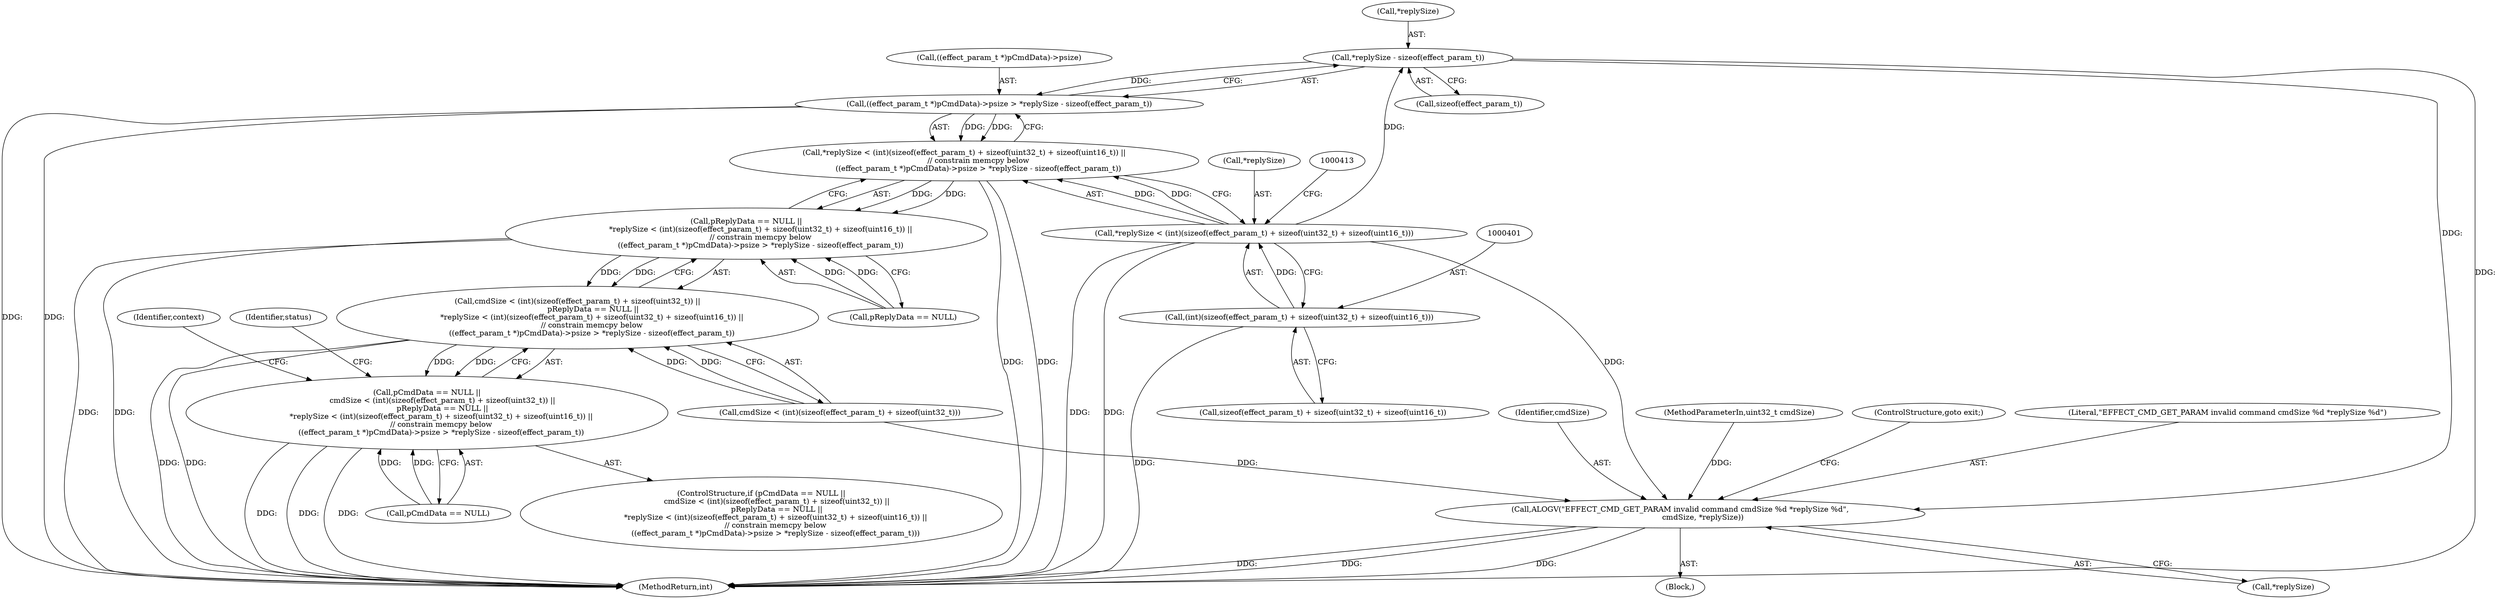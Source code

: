 digraph "0_Android_073a80800f341325932c66818ce4302b312909a4@API" {
"1000416" [label="(Call,*replySize - sizeof(effect_param_t))"];
"1000397" [label="(Call,*replySize < (int)(sizeof(effect_param_t) + sizeof(uint32_t) + sizeof(uint16_t)))"];
"1000400" [label="(Call,(int)(sizeof(effect_param_t) + sizeof(uint32_t) + sizeof(uint16_t)))"];
"1000410" [label="(Call,((effect_param_t *)pCmdData)->psize > *replySize - sizeof(effect_param_t))"];
"1000396" [label="(Call,*replySize < (int)(sizeof(effect_param_t) + sizeof(uint32_t) + sizeof(uint16_t)) ||\n            // constrain memcpy below\n            ((effect_param_t *)pCmdData)->psize > *replySize - sizeof(effect_param_t))"];
"1000392" [label="(Call,pReplyData == NULL ||\n            *replySize < (int)(sizeof(effect_param_t) + sizeof(uint32_t) + sizeof(uint16_t)) ||\n            // constrain memcpy below\n            ((effect_param_t *)pCmdData)->psize > *replySize - sizeof(effect_param_t))"];
"1000382" [label="(Call,cmdSize < (int)(sizeof(effect_param_t) + sizeof(uint32_t)) ||\n             pReplyData == NULL ||\n            *replySize < (int)(sizeof(effect_param_t) + sizeof(uint32_t) + sizeof(uint16_t)) ||\n            // constrain memcpy below\n            ((effect_param_t *)pCmdData)->psize > *replySize - sizeof(effect_param_t))"];
"1000378" [label="(Call,pCmdData == NULL ||\n             cmdSize < (int)(sizeof(effect_param_t) + sizeof(uint32_t)) ||\n             pReplyData == NULL ||\n            *replySize < (int)(sizeof(effect_param_t) + sizeof(uint32_t) + sizeof(uint16_t)) ||\n            // constrain memcpy below\n            ((effect_param_t *)pCmdData)->psize > *replySize - sizeof(effect_param_t))"];
"1000426" [label="(Call,ALOGV(\"EFFECT_CMD_GET_PARAM invalid command cmdSize %d *replySize %d\",\n                   cmdSize, *replySize))"];
"1000104" [label="(MethodParameterIn,uint32_t cmdSize)"];
"1000393" [label="(Call,pReplyData == NULL)"];
"1000397" [label="(Call,*replySize < (int)(sizeof(effect_param_t) + sizeof(uint32_t) + sizeof(uint16_t)))"];
"1000411" [label="(Call,((effect_param_t *)pCmdData)->psize)"];
"1000392" [label="(Call,pReplyData == NULL ||\n            *replySize < (int)(sizeof(effect_param_t) + sizeof(uint32_t) + sizeof(uint16_t)) ||\n            // constrain memcpy below\n            ((effect_param_t *)pCmdData)->psize > *replySize - sizeof(effect_param_t))"];
"1000426" [label="(Call,ALOGV(\"EFFECT_CMD_GET_PARAM invalid command cmdSize %d *replySize %d\",\n                   cmdSize, *replySize))"];
"1000435" [label="(Identifier,context)"];
"1000382" [label="(Call,cmdSize < (int)(sizeof(effect_param_t) + sizeof(uint32_t)) ||\n             pReplyData == NULL ||\n            *replySize < (int)(sizeof(effect_param_t) + sizeof(uint32_t) + sizeof(uint16_t)) ||\n            // constrain memcpy below\n            ((effect_param_t *)pCmdData)->psize > *replySize - sizeof(effect_param_t))"];
"1000378" [label="(Call,pCmdData == NULL ||\n             cmdSize < (int)(sizeof(effect_param_t) + sizeof(uint32_t)) ||\n             pReplyData == NULL ||\n            *replySize < (int)(sizeof(effect_param_t) + sizeof(uint32_t) + sizeof(uint16_t)) ||\n            // constrain memcpy below\n            ((effect_param_t *)pCmdData)->psize > *replySize - sizeof(effect_param_t))"];
"1000419" [label="(Call,sizeof(effect_param_t))"];
"1000431" [label="(ControlStructure,goto exit;)"];
"1000427" [label="(Literal,\"EFFECT_CMD_GET_PARAM invalid command cmdSize %d *replySize %d\")"];
"1000402" [label="(Call,sizeof(effect_param_t) + sizeof(uint32_t) + sizeof(uint16_t))"];
"1000421" [label="(Block,)"];
"1000417" [label="(Call,*replySize)"];
"1000398" [label="(Call,*replySize)"];
"1000379" [label="(Call,pCmdData == NULL)"];
"1000429" [label="(Call,*replySize)"];
"1000423" [label="(Identifier,status)"];
"1000410" [label="(Call,((effect_param_t *)pCmdData)->psize > *replySize - sizeof(effect_param_t))"];
"1000416" [label="(Call,*replySize - sizeof(effect_param_t))"];
"1000377" [label="(ControlStructure,if (pCmdData == NULL ||\n             cmdSize < (int)(sizeof(effect_param_t) + sizeof(uint32_t)) ||\n             pReplyData == NULL ||\n            *replySize < (int)(sizeof(effect_param_t) + sizeof(uint32_t) + sizeof(uint16_t)) ||\n            // constrain memcpy below\n            ((effect_param_t *)pCmdData)->psize > *replySize - sizeof(effect_param_t)))"];
"1000400" [label="(Call,(int)(sizeof(effect_param_t) + sizeof(uint32_t) + sizeof(uint16_t)))"];
"1000428" [label="(Identifier,cmdSize)"];
"1000383" [label="(Call,cmdSize < (int)(sizeof(effect_param_t) + sizeof(uint32_t)))"];
"1000725" [label="(MethodReturn,int)"];
"1000396" [label="(Call,*replySize < (int)(sizeof(effect_param_t) + sizeof(uint32_t) + sizeof(uint16_t)) ||\n            // constrain memcpy below\n            ((effect_param_t *)pCmdData)->psize > *replySize - sizeof(effect_param_t))"];
"1000416" -> "1000410"  [label="AST: "];
"1000416" -> "1000419"  [label="CFG: "];
"1000417" -> "1000416"  [label="AST: "];
"1000419" -> "1000416"  [label="AST: "];
"1000410" -> "1000416"  [label="CFG: "];
"1000416" -> "1000725"  [label="DDG: "];
"1000416" -> "1000410"  [label="DDG: "];
"1000397" -> "1000416"  [label="DDG: "];
"1000416" -> "1000426"  [label="DDG: "];
"1000397" -> "1000396"  [label="AST: "];
"1000397" -> "1000400"  [label="CFG: "];
"1000398" -> "1000397"  [label="AST: "];
"1000400" -> "1000397"  [label="AST: "];
"1000413" -> "1000397"  [label="CFG: "];
"1000396" -> "1000397"  [label="CFG: "];
"1000397" -> "1000725"  [label="DDG: "];
"1000397" -> "1000725"  [label="DDG: "];
"1000397" -> "1000396"  [label="DDG: "];
"1000397" -> "1000396"  [label="DDG: "];
"1000400" -> "1000397"  [label="DDG: "];
"1000397" -> "1000426"  [label="DDG: "];
"1000400" -> "1000402"  [label="CFG: "];
"1000401" -> "1000400"  [label="AST: "];
"1000402" -> "1000400"  [label="AST: "];
"1000400" -> "1000725"  [label="DDG: "];
"1000410" -> "1000396"  [label="AST: "];
"1000411" -> "1000410"  [label="AST: "];
"1000396" -> "1000410"  [label="CFG: "];
"1000410" -> "1000725"  [label="DDG: "];
"1000410" -> "1000725"  [label="DDG: "];
"1000410" -> "1000396"  [label="DDG: "];
"1000410" -> "1000396"  [label="DDG: "];
"1000396" -> "1000392"  [label="AST: "];
"1000392" -> "1000396"  [label="CFG: "];
"1000396" -> "1000725"  [label="DDG: "];
"1000396" -> "1000725"  [label="DDG: "];
"1000396" -> "1000392"  [label="DDG: "];
"1000396" -> "1000392"  [label="DDG: "];
"1000392" -> "1000382"  [label="AST: "];
"1000392" -> "1000393"  [label="CFG: "];
"1000393" -> "1000392"  [label="AST: "];
"1000382" -> "1000392"  [label="CFG: "];
"1000392" -> "1000725"  [label="DDG: "];
"1000392" -> "1000725"  [label="DDG: "];
"1000392" -> "1000382"  [label="DDG: "];
"1000392" -> "1000382"  [label="DDG: "];
"1000393" -> "1000392"  [label="DDG: "];
"1000393" -> "1000392"  [label="DDG: "];
"1000382" -> "1000378"  [label="AST: "];
"1000382" -> "1000383"  [label="CFG: "];
"1000383" -> "1000382"  [label="AST: "];
"1000378" -> "1000382"  [label="CFG: "];
"1000382" -> "1000725"  [label="DDG: "];
"1000382" -> "1000725"  [label="DDG: "];
"1000382" -> "1000378"  [label="DDG: "];
"1000382" -> "1000378"  [label="DDG: "];
"1000383" -> "1000382"  [label="DDG: "];
"1000383" -> "1000382"  [label="DDG: "];
"1000378" -> "1000377"  [label="AST: "];
"1000378" -> "1000379"  [label="CFG: "];
"1000379" -> "1000378"  [label="AST: "];
"1000423" -> "1000378"  [label="CFG: "];
"1000435" -> "1000378"  [label="CFG: "];
"1000378" -> "1000725"  [label="DDG: "];
"1000378" -> "1000725"  [label="DDG: "];
"1000378" -> "1000725"  [label="DDG: "];
"1000379" -> "1000378"  [label="DDG: "];
"1000379" -> "1000378"  [label="DDG: "];
"1000426" -> "1000421"  [label="AST: "];
"1000426" -> "1000429"  [label="CFG: "];
"1000427" -> "1000426"  [label="AST: "];
"1000428" -> "1000426"  [label="AST: "];
"1000429" -> "1000426"  [label="AST: "];
"1000431" -> "1000426"  [label="CFG: "];
"1000426" -> "1000725"  [label="DDG: "];
"1000426" -> "1000725"  [label="DDG: "];
"1000426" -> "1000725"  [label="DDG: "];
"1000383" -> "1000426"  [label="DDG: "];
"1000104" -> "1000426"  [label="DDG: "];
}
